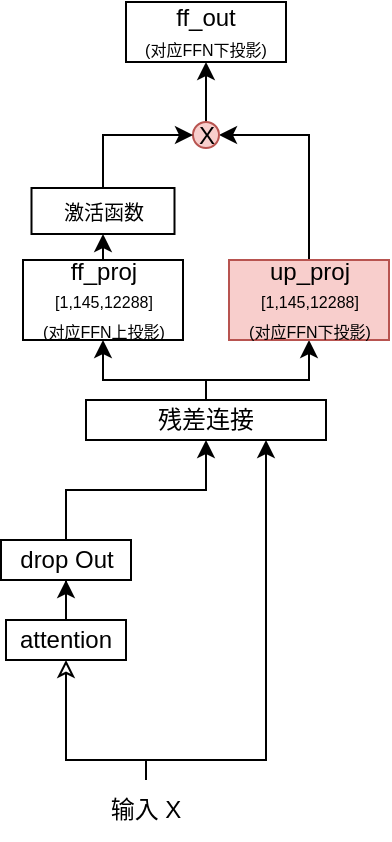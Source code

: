 <mxfile version="26.2.9">
  <diagram name="第 1 页" id="6A_7SjuORHiUz1MAoCI6">
    <mxGraphModel dx="714" dy="383" grid="1" gridSize="10" guides="1" tooltips="1" connect="1" arrows="1" fold="1" page="1" pageScale="1" pageWidth="827" pageHeight="1169" math="0" shadow="0">
      <root>
        <mxCell id="0" />
        <mxCell id="1" parent="0" />
        <mxCell id="cTW1m5KWHmEKyPAz_HN6-3" value="" style="edgeStyle=orthogonalEdgeStyle;rounded=0;orthogonalLoop=1;jettySize=auto;html=1;" edge="1" parent="1" source="cTW1m5KWHmEKyPAz_HN6-1" target="cTW1m5KWHmEKyPAz_HN6-2">
          <mxGeometry relative="1" as="geometry" />
        </mxCell>
        <mxCell id="cTW1m5KWHmEKyPAz_HN6-4" style="edgeStyle=orthogonalEdgeStyle;rounded=0;orthogonalLoop=1;jettySize=auto;html=1;exitX=0.5;exitY=1;exitDx=0;exitDy=0;startArrow=classic;startFill=0;endArrow=none;entryX=0.5;entryY=0;entryDx=0;entryDy=0;" edge="1" parent="1" source="cTW1m5KWHmEKyPAz_HN6-1" target="cTW1m5KWHmEKyPAz_HN6-7">
          <mxGeometry relative="1" as="geometry">
            <mxPoint x="260" y="830" as="targetPoint" />
            <Array as="points">
              <mxPoint x="260" y="740" />
              <mxPoint x="300" y="740" />
            </Array>
          </mxGeometry>
        </mxCell>
        <mxCell id="cTW1m5KWHmEKyPAz_HN6-1" value="attention" style="rounded=0;whiteSpace=wrap;html=1;" vertex="1" parent="1">
          <mxGeometry x="230" y="670" width="60" height="20" as="geometry" />
        </mxCell>
        <mxCell id="cTW1m5KWHmEKyPAz_HN6-6" value="" style="edgeStyle=orthogonalEdgeStyle;rounded=0;orthogonalLoop=1;jettySize=auto;html=1;" edge="1" parent="1" source="cTW1m5KWHmEKyPAz_HN6-2" target="cTW1m5KWHmEKyPAz_HN6-5">
          <mxGeometry relative="1" as="geometry" />
        </mxCell>
        <mxCell id="cTW1m5KWHmEKyPAz_HN6-2" value="drop Out" style="rounded=0;whiteSpace=wrap;html=1;" vertex="1" parent="1">
          <mxGeometry x="227.5" y="630" width="65" height="20" as="geometry" />
        </mxCell>
        <mxCell id="cTW1m5KWHmEKyPAz_HN6-16" style="edgeStyle=orthogonalEdgeStyle;rounded=0;orthogonalLoop=1;jettySize=auto;html=1;exitX=0.5;exitY=0;exitDx=0;exitDy=0;entryX=0.5;entryY=1;entryDx=0;entryDy=0;" edge="1" parent="1" source="cTW1m5KWHmEKyPAz_HN6-5" target="cTW1m5KWHmEKyPAz_HN6-12">
          <mxGeometry relative="1" as="geometry">
            <Array as="points">
              <mxPoint x="330" y="550" />
              <mxPoint x="382" y="550" />
            </Array>
          </mxGeometry>
        </mxCell>
        <mxCell id="cTW1m5KWHmEKyPAz_HN6-17" style="edgeStyle=orthogonalEdgeStyle;rounded=0;orthogonalLoop=1;jettySize=auto;html=1;exitX=0.5;exitY=0;exitDx=0;exitDy=0;entryX=0.5;entryY=1;entryDx=0;entryDy=0;" edge="1" parent="1" source="cTW1m5KWHmEKyPAz_HN6-5" target="cTW1m5KWHmEKyPAz_HN6-10">
          <mxGeometry relative="1" as="geometry">
            <Array as="points">
              <mxPoint x="330" y="550" />
              <mxPoint x="279" y="550" />
            </Array>
          </mxGeometry>
        </mxCell>
        <mxCell id="cTW1m5KWHmEKyPAz_HN6-5" value="残差连接" style="rounded=0;whiteSpace=wrap;html=1;" vertex="1" parent="1">
          <mxGeometry x="270" y="560" width="120" height="20" as="geometry" />
        </mxCell>
        <mxCell id="cTW1m5KWHmEKyPAz_HN6-9" style="edgeStyle=orthogonalEdgeStyle;rounded=0;orthogonalLoop=1;jettySize=auto;html=1;exitX=0.5;exitY=0;exitDx=0;exitDy=0;entryX=0.75;entryY=1;entryDx=0;entryDy=0;" edge="1" parent="1" source="cTW1m5KWHmEKyPAz_HN6-7" target="cTW1m5KWHmEKyPAz_HN6-5">
          <mxGeometry relative="1" as="geometry">
            <Array as="points">
              <mxPoint x="300" y="740" />
              <mxPoint x="360" y="740" />
            </Array>
          </mxGeometry>
        </mxCell>
        <mxCell id="cTW1m5KWHmEKyPAz_HN6-7" value="输入 X" style="text;strokeColor=none;align=center;fillColor=none;html=1;verticalAlign=middle;whiteSpace=wrap;rounded=0;" vertex="1" parent="1">
          <mxGeometry x="270" y="750" width="60" height="30" as="geometry" />
        </mxCell>
        <mxCell id="cTW1m5KWHmEKyPAz_HN6-21" style="edgeStyle=orthogonalEdgeStyle;rounded=0;orthogonalLoop=1;jettySize=auto;html=1;exitX=0.5;exitY=0;exitDx=0;exitDy=0;entryX=0.5;entryY=1;entryDx=0;entryDy=0;" edge="1" parent="1" source="cTW1m5KWHmEKyPAz_HN6-10" target="cTW1m5KWHmEKyPAz_HN6-20">
          <mxGeometry relative="1" as="geometry" />
        </mxCell>
        <mxCell id="cTW1m5KWHmEKyPAz_HN6-10" value="ff_proj&lt;div&gt;&lt;font style=&quot;font-size: 8px;&quot;&gt;[1,145,12288]&lt;/font&gt;&lt;/div&gt;&lt;div&gt;&lt;font style=&quot;font-size: 8px;&quot;&gt;(对应FFN上投影)&lt;/font&gt;&lt;/div&gt;" style="rounded=0;whiteSpace=wrap;html=1;" vertex="1" parent="1">
          <mxGeometry x="238.5" y="490" width="80" height="40" as="geometry" />
        </mxCell>
        <mxCell id="cTW1m5KWHmEKyPAz_HN6-11" value="ff_out&lt;div&gt;&lt;font style=&quot;font-size: 8px;&quot;&gt;(对应FFN下投影)&lt;/font&gt;&lt;/div&gt;" style="rounded=0;whiteSpace=wrap;html=1;" vertex="1" parent="1">
          <mxGeometry x="290" y="361" width="80" height="30" as="geometry" />
        </mxCell>
        <mxCell id="cTW1m5KWHmEKyPAz_HN6-14" style="edgeStyle=orthogonalEdgeStyle;rounded=0;orthogonalLoop=1;jettySize=auto;html=1;exitX=0.5;exitY=0;exitDx=0;exitDy=0;entryX=1;entryY=0.5;entryDx=0;entryDy=0;" edge="1" parent="1" source="cTW1m5KWHmEKyPAz_HN6-12" target="cTW1m5KWHmEKyPAz_HN6-13">
          <mxGeometry relative="1" as="geometry" />
        </mxCell>
        <mxCell id="cTW1m5KWHmEKyPAz_HN6-12" value="&lt;div&gt;&lt;font&gt;up_proj&lt;/font&gt;&lt;/div&gt;&lt;div&gt;&lt;font style=&quot;font-size: 8px;&quot;&gt;[1,145,12288]&lt;br&gt;&lt;/font&gt;&lt;/div&gt;&lt;div&gt;&lt;font style=&quot;font-size: 8px;&quot;&gt;(对应FFN下投影)&lt;/font&gt;&lt;/div&gt;" style="rounded=0;whiteSpace=wrap;html=1;fillColor=#f8cecc;strokeColor=#b85450;" vertex="1" parent="1">
          <mxGeometry x="341.5" y="490" width="80" height="40" as="geometry" />
        </mxCell>
        <mxCell id="cTW1m5KWHmEKyPAz_HN6-18" style="edgeStyle=orthogonalEdgeStyle;rounded=0;orthogonalLoop=1;jettySize=auto;html=1;exitX=0.5;exitY=0;exitDx=0;exitDy=0;entryX=0.5;entryY=1;entryDx=0;entryDy=0;" edge="1" parent="1" source="cTW1m5KWHmEKyPAz_HN6-13" target="cTW1m5KWHmEKyPAz_HN6-11">
          <mxGeometry relative="1" as="geometry" />
        </mxCell>
        <mxCell id="cTW1m5KWHmEKyPAz_HN6-13" value="X" style="ellipse;whiteSpace=wrap;html=1;aspect=fixed;fillColor=#f8cecc;strokeColor=#b85450;" vertex="1" parent="1">
          <mxGeometry x="323.5" y="421" width="13" height="13" as="geometry" />
        </mxCell>
        <mxCell id="cTW1m5KWHmEKyPAz_HN6-22" style="edgeStyle=orthogonalEdgeStyle;rounded=0;orthogonalLoop=1;jettySize=auto;html=1;exitX=0.5;exitY=0;exitDx=0;exitDy=0;entryX=0;entryY=0.5;entryDx=0;entryDy=0;" edge="1" parent="1" source="cTW1m5KWHmEKyPAz_HN6-20" target="cTW1m5KWHmEKyPAz_HN6-13">
          <mxGeometry relative="1" as="geometry">
            <mxPoint x="278.529" y="440" as="targetPoint" />
          </mxGeometry>
        </mxCell>
        <mxCell id="cTW1m5KWHmEKyPAz_HN6-20" value="激活函数" style="rounded=0;whiteSpace=wrap;html=1;fontSize=10;" vertex="1" parent="1">
          <mxGeometry x="242.75" y="454" width="71.5" height="23" as="geometry" />
        </mxCell>
      </root>
    </mxGraphModel>
  </diagram>
</mxfile>
